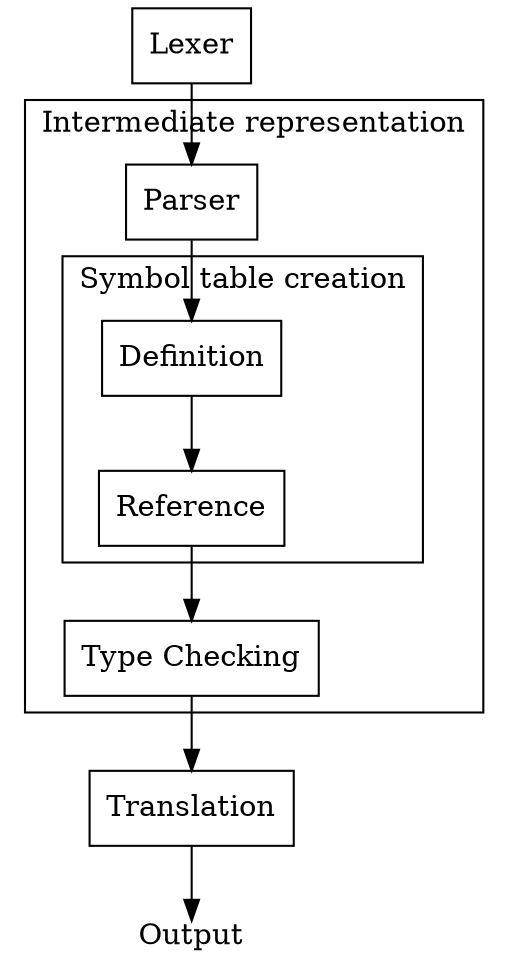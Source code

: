 digraph CompilerDesign {
	rankdir = TB
	A [shape=box,label=Lexer]
	B [shape=box,label=Parser]
	C [shape=box,label=Definition]
	D [shape=box,label=Reference]
	E [shape=box,label="Type Checking"]
	F [shape=box,label=Translation]
	G [shape=plain,label=Output]
	A -> B
	subgraph cluster0 {
		label = "Intermediate representation"
		B -> C
		subgraph cluster1 {
			label = "Symbol table creation"
			C -> D
		}
		D -> E
	}
	E -> F
	F -> G
}
